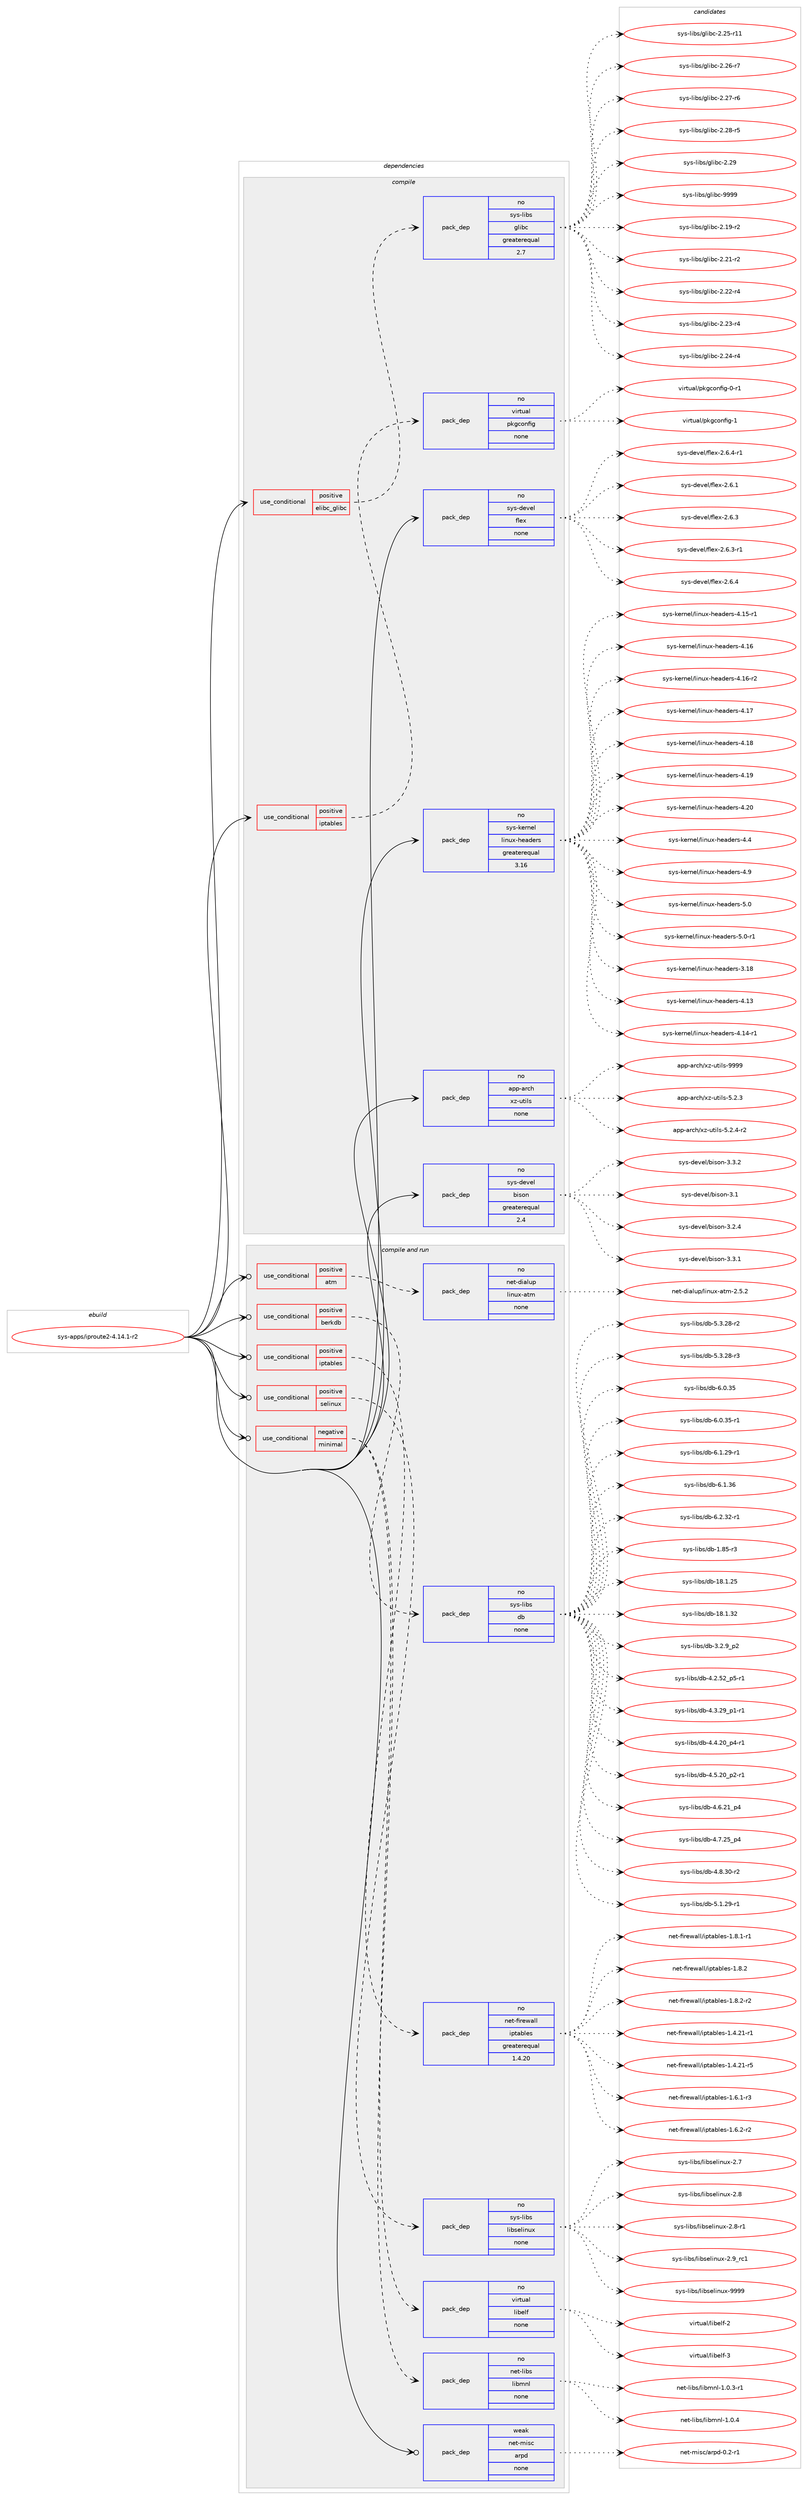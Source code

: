 digraph prolog {

# *************
# Graph options
# *************

newrank=true;
concentrate=true;
compound=true;
graph [rankdir=LR,fontname=Helvetica,fontsize=10,ranksep=1.5];#, ranksep=2.5, nodesep=0.2];
edge  [arrowhead=vee];
node  [fontname=Helvetica,fontsize=10];

# **********
# The ebuild
# **********

subgraph cluster_leftcol {
color=gray;
rank=same;
label=<<i>ebuild</i>>;
id [label="sys-apps/iproute2-4.14.1-r2", color=red, width=4, href="../sys-apps/iproute2-4.14.1-r2.svg"];
}

# ****************
# The dependencies
# ****************

subgraph cluster_midcol {
color=gray;
label=<<i>dependencies</i>>;
subgraph cluster_compile {
fillcolor="#eeeeee";
style=filled;
label=<<i>compile</i>>;
subgraph cond456322 {
dependency1711863 [label=<<TABLE BORDER="0" CELLBORDER="1" CELLSPACING="0" CELLPADDING="4"><TR><TD ROWSPAN="3" CELLPADDING="10">use_conditional</TD></TR><TR><TD>positive</TD></TR><TR><TD>elibc_glibc</TD></TR></TABLE>>, shape=none, color=red];
subgraph pack1227552 {
dependency1711864 [label=<<TABLE BORDER="0" CELLBORDER="1" CELLSPACING="0" CELLPADDING="4" WIDTH="220"><TR><TD ROWSPAN="6" CELLPADDING="30">pack_dep</TD></TR><TR><TD WIDTH="110">no</TD></TR><TR><TD>sys-libs</TD></TR><TR><TD>glibc</TD></TR><TR><TD>greaterequal</TD></TR><TR><TD>2.7</TD></TR></TABLE>>, shape=none, color=blue];
}
dependency1711863:e -> dependency1711864:w [weight=20,style="dashed",arrowhead="vee"];
}
id:e -> dependency1711863:w [weight=20,style="solid",arrowhead="vee"];
subgraph cond456323 {
dependency1711865 [label=<<TABLE BORDER="0" CELLBORDER="1" CELLSPACING="0" CELLPADDING="4"><TR><TD ROWSPAN="3" CELLPADDING="10">use_conditional</TD></TR><TR><TD>positive</TD></TR><TR><TD>iptables</TD></TR></TABLE>>, shape=none, color=red];
subgraph pack1227553 {
dependency1711866 [label=<<TABLE BORDER="0" CELLBORDER="1" CELLSPACING="0" CELLPADDING="4" WIDTH="220"><TR><TD ROWSPAN="6" CELLPADDING="30">pack_dep</TD></TR><TR><TD WIDTH="110">no</TD></TR><TR><TD>virtual</TD></TR><TR><TD>pkgconfig</TD></TR><TR><TD>none</TD></TR><TR><TD></TD></TR></TABLE>>, shape=none, color=blue];
}
dependency1711865:e -> dependency1711866:w [weight=20,style="dashed",arrowhead="vee"];
}
id:e -> dependency1711865:w [weight=20,style="solid",arrowhead="vee"];
subgraph pack1227554 {
dependency1711867 [label=<<TABLE BORDER="0" CELLBORDER="1" CELLSPACING="0" CELLPADDING="4" WIDTH="220"><TR><TD ROWSPAN="6" CELLPADDING="30">pack_dep</TD></TR><TR><TD WIDTH="110">no</TD></TR><TR><TD>app-arch</TD></TR><TR><TD>xz-utils</TD></TR><TR><TD>none</TD></TR><TR><TD></TD></TR></TABLE>>, shape=none, color=blue];
}
id:e -> dependency1711867:w [weight=20,style="solid",arrowhead="vee"];
subgraph pack1227555 {
dependency1711868 [label=<<TABLE BORDER="0" CELLBORDER="1" CELLSPACING="0" CELLPADDING="4" WIDTH="220"><TR><TD ROWSPAN="6" CELLPADDING="30">pack_dep</TD></TR><TR><TD WIDTH="110">no</TD></TR><TR><TD>sys-devel</TD></TR><TR><TD>bison</TD></TR><TR><TD>greaterequal</TD></TR><TR><TD>2.4</TD></TR></TABLE>>, shape=none, color=blue];
}
id:e -> dependency1711868:w [weight=20,style="solid",arrowhead="vee"];
subgraph pack1227556 {
dependency1711869 [label=<<TABLE BORDER="0" CELLBORDER="1" CELLSPACING="0" CELLPADDING="4" WIDTH="220"><TR><TD ROWSPAN="6" CELLPADDING="30">pack_dep</TD></TR><TR><TD WIDTH="110">no</TD></TR><TR><TD>sys-devel</TD></TR><TR><TD>flex</TD></TR><TR><TD>none</TD></TR><TR><TD></TD></TR></TABLE>>, shape=none, color=blue];
}
id:e -> dependency1711869:w [weight=20,style="solid",arrowhead="vee"];
subgraph pack1227557 {
dependency1711870 [label=<<TABLE BORDER="0" CELLBORDER="1" CELLSPACING="0" CELLPADDING="4" WIDTH="220"><TR><TD ROWSPAN="6" CELLPADDING="30">pack_dep</TD></TR><TR><TD WIDTH="110">no</TD></TR><TR><TD>sys-kernel</TD></TR><TR><TD>linux-headers</TD></TR><TR><TD>greaterequal</TD></TR><TR><TD>3.16</TD></TR></TABLE>>, shape=none, color=blue];
}
id:e -> dependency1711870:w [weight=20,style="solid",arrowhead="vee"];
}
subgraph cluster_compileandrun {
fillcolor="#eeeeee";
style=filled;
label=<<i>compile and run</i>>;
subgraph cond456324 {
dependency1711871 [label=<<TABLE BORDER="0" CELLBORDER="1" CELLSPACING="0" CELLPADDING="4"><TR><TD ROWSPAN="3" CELLPADDING="10">use_conditional</TD></TR><TR><TD>negative</TD></TR><TR><TD>minimal</TD></TR></TABLE>>, shape=none, color=red];
subgraph pack1227558 {
dependency1711872 [label=<<TABLE BORDER="0" CELLBORDER="1" CELLSPACING="0" CELLPADDING="4" WIDTH="220"><TR><TD ROWSPAN="6" CELLPADDING="30">pack_dep</TD></TR><TR><TD WIDTH="110">no</TD></TR><TR><TD>net-libs</TD></TR><TR><TD>libmnl</TD></TR><TR><TD>none</TD></TR><TR><TD></TD></TR></TABLE>>, shape=none, color=blue];
}
dependency1711871:e -> dependency1711872:w [weight=20,style="dashed",arrowhead="vee"];
subgraph pack1227559 {
dependency1711873 [label=<<TABLE BORDER="0" CELLBORDER="1" CELLSPACING="0" CELLPADDING="4" WIDTH="220"><TR><TD ROWSPAN="6" CELLPADDING="30">pack_dep</TD></TR><TR><TD WIDTH="110">no</TD></TR><TR><TD>virtual</TD></TR><TR><TD>libelf</TD></TR><TR><TD>none</TD></TR><TR><TD></TD></TR></TABLE>>, shape=none, color=blue];
}
dependency1711871:e -> dependency1711873:w [weight=20,style="dashed",arrowhead="vee"];
}
id:e -> dependency1711871:w [weight=20,style="solid",arrowhead="odotvee"];
subgraph cond456325 {
dependency1711874 [label=<<TABLE BORDER="0" CELLBORDER="1" CELLSPACING="0" CELLPADDING="4"><TR><TD ROWSPAN="3" CELLPADDING="10">use_conditional</TD></TR><TR><TD>positive</TD></TR><TR><TD>atm</TD></TR></TABLE>>, shape=none, color=red];
subgraph pack1227560 {
dependency1711875 [label=<<TABLE BORDER="0" CELLBORDER="1" CELLSPACING="0" CELLPADDING="4" WIDTH="220"><TR><TD ROWSPAN="6" CELLPADDING="30">pack_dep</TD></TR><TR><TD WIDTH="110">no</TD></TR><TR><TD>net-dialup</TD></TR><TR><TD>linux-atm</TD></TR><TR><TD>none</TD></TR><TR><TD></TD></TR></TABLE>>, shape=none, color=blue];
}
dependency1711874:e -> dependency1711875:w [weight=20,style="dashed",arrowhead="vee"];
}
id:e -> dependency1711874:w [weight=20,style="solid",arrowhead="odotvee"];
subgraph cond456326 {
dependency1711876 [label=<<TABLE BORDER="0" CELLBORDER="1" CELLSPACING="0" CELLPADDING="4"><TR><TD ROWSPAN="3" CELLPADDING="10">use_conditional</TD></TR><TR><TD>positive</TD></TR><TR><TD>berkdb</TD></TR></TABLE>>, shape=none, color=red];
subgraph pack1227561 {
dependency1711877 [label=<<TABLE BORDER="0" CELLBORDER="1" CELLSPACING="0" CELLPADDING="4" WIDTH="220"><TR><TD ROWSPAN="6" CELLPADDING="30">pack_dep</TD></TR><TR><TD WIDTH="110">no</TD></TR><TR><TD>sys-libs</TD></TR><TR><TD>db</TD></TR><TR><TD>none</TD></TR><TR><TD></TD></TR></TABLE>>, shape=none, color=blue];
}
dependency1711876:e -> dependency1711877:w [weight=20,style="dashed",arrowhead="vee"];
}
id:e -> dependency1711876:w [weight=20,style="solid",arrowhead="odotvee"];
subgraph cond456327 {
dependency1711878 [label=<<TABLE BORDER="0" CELLBORDER="1" CELLSPACING="0" CELLPADDING="4"><TR><TD ROWSPAN="3" CELLPADDING="10">use_conditional</TD></TR><TR><TD>positive</TD></TR><TR><TD>iptables</TD></TR></TABLE>>, shape=none, color=red];
subgraph pack1227562 {
dependency1711879 [label=<<TABLE BORDER="0" CELLBORDER="1" CELLSPACING="0" CELLPADDING="4" WIDTH="220"><TR><TD ROWSPAN="6" CELLPADDING="30">pack_dep</TD></TR><TR><TD WIDTH="110">no</TD></TR><TR><TD>net-firewall</TD></TR><TR><TD>iptables</TD></TR><TR><TD>greaterequal</TD></TR><TR><TD>1.4.20</TD></TR></TABLE>>, shape=none, color=blue];
}
dependency1711878:e -> dependency1711879:w [weight=20,style="dashed",arrowhead="vee"];
}
id:e -> dependency1711878:w [weight=20,style="solid",arrowhead="odotvee"];
subgraph cond456328 {
dependency1711880 [label=<<TABLE BORDER="0" CELLBORDER="1" CELLSPACING="0" CELLPADDING="4"><TR><TD ROWSPAN="3" CELLPADDING="10">use_conditional</TD></TR><TR><TD>positive</TD></TR><TR><TD>selinux</TD></TR></TABLE>>, shape=none, color=red];
subgraph pack1227563 {
dependency1711881 [label=<<TABLE BORDER="0" CELLBORDER="1" CELLSPACING="0" CELLPADDING="4" WIDTH="220"><TR><TD ROWSPAN="6" CELLPADDING="30">pack_dep</TD></TR><TR><TD WIDTH="110">no</TD></TR><TR><TD>sys-libs</TD></TR><TR><TD>libselinux</TD></TR><TR><TD>none</TD></TR><TR><TD></TD></TR></TABLE>>, shape=none, color=blue];
}
dependency1711880:e -> dependency1711881:w [weight=20,style="dashed",arrowhead="vee"];
}
id:e -> dependency1711880:w [weight=20,style="solid",arrowhead="odotvee"];
subgraph pack1227564 {
dependency1711882 [label=<<TABLE BORDER="0" CELLBORDER="1" CELLSPACING="0" CELLPADDING="4" WIDTH="220"><TR><TD ROWSPAN="6" CELLPADDING="30">pack_dep</TD></TR><TR><TD WIDTH="110">weak</TD></TR><TR><TD>net-misc</TD></TR><TR><TD>arpd</TD></TR><TR><TD>none</TD></TR><TR><TD></TD></TR></TABLE>>, shape=none, color=blue];
}
id:e -> dependency1711882:w [weight=20,style="solid",arrowhead="odotvee"];
}
subgraph cluster_run {
fillcolor="#eeeeee";
style=filled;
label=<<i>run</i>>;
}
}

# **************
# The candidates
# **************

subgraph cluster_choices {
rank=same;
color=gray;
label=<<i>candidates</i>>;

subgraph choice1227552 {
color=black;
nodesep=1;
choice115121115451081059811547103108105989945504649574511450 [label="sys-libs/glibc-2.19-r2", color=red, width=4,href="../sys-libs/glibc-2.19-r2.svg"];
choice115121115451081059811547103108105989945504650494511450 [label="sys-libs/glibc-2.21-r2", color=red, width=4,href="../sys-libs/glibc-2.21-r2.svg"];
choice115121115451081059811547103108105989945504650504511452 [label="sys-libs/glibc-2.22-r4", color=red, width=4,href="../sys-libs/glibc-2.22-r4.svg"];
choice115121115451081059811547103108105989945504650514511452 [label="sys-libs/glibc-2.23-r4", color=red, width=4,href="../sys-libs/glibc-2.23-r4.svg"];
choice115121115451081059811547103108105989945504650524511452 [label="sys-libs/glibc-2.24-r4", color=red, width=4,href="../sys-libs/glibc-2.24-r4.svg"];
choice11512111545108105981154710310810598994550465053451144949 [label="sys-libs/glibc-2.25-r11", color=red, width=4,href="../sys-libs/glibc-2.25-r11.svg"];
choice115121115451081059811547103108105989945504650544511455 [label="sys-libs/glibc-2.26-r7", color=red, width=4,href="../sys-libs/glibc-2.26-r7.svg"];
choice115121115451081059811547103108105989945504650554511454 [label="sys-libs/glibc-2.27-r6", color=red, width=4,href="../sys-libs/glibc-2.27-r6.svg"];
choice115121115451081059811547103108105989945504650564511453 [label="sys-libs/glibc-2.28-r5", color=red, width=4,href="../sys-libs/glibc-2.28-r5.svg"];
choice11512111545108105981154710310810598994550465057 [label="sys-libs/glibc-2.29", color=red, width=4,href="../sys-libs/glibc-2.29.svg"];
choice11512111545108105981154710310810598994557575757 [label="sys-libs/glibc-9999", color=red, width=4,href="../sys-libs/glibc-9999.svg"];
dependency1711864:e -> choice115121115451081059811547103108105989945504649574511450:w [style=dotted,weight="100"];
dependency1711864:e -> choice115121115451081059811547103108105989945504650494511450:w [style=dotted,weight="100"];
dependency1711864:e -> choice115121115451081059811547103108105989945504650504511452:w [style=dotted,weight="100"];
dependency1711864:e -> choice115121115451081059811547103108105989945504650514511452:w [style=dotted,weight="100"];
dependency1711864:e -> choice115121115451081059811547103108105989945504650524511452:w [style=dotted,weight="100"];
dependency1711864:e -> choice11512111545108105981154710310810598994550465053451144949:w [style=dotted,weight="100"];
dependency1711864:e -> choice115121115451081059811547103108105989945504650544511455:w [style=dotted,weight="100"];
dependency1711864:e -> choice115121115451081059811547103108105989945504650554511454:w [style=dotted,weight="100"];
dependency1711864:e -> choice115121115451081059811547103108105989945504650564511453:w [style=dotted,weight="100"];
dependency1711864:e -> choice11512111545108105981154710310810598994550465057:w [style=dotted,weight="100"];
dependency1711864:e -> choice11512111545108105981154710310810598994557575757:w [style=dotted,weight="100"];
}
subgraph choice1227553 {
color=black;
nodesep=1;
choice11810511411611797108471121071039911111010210510345484511449 [label="virtual/pkgconfig-0-r1", color=red, width=4,href="../virtual/pkgconfig-0-r1.svg"];
choice1181051141161179710847112107103991111101021051034549 [label="virtual/pkgconfig-1", color=red, width=4,href="../virtual/pkgconfig-1.svg"];
dependency1711866:e -> choice11810511411611797108471121071039911111010210510345484511449:w [style=dotted,weight="100"];
dependency1711866:e -> choice1181051141161179710847112107103991111101021051034549:w [style=dotted,weight="100"];
}
subgraph choice1227554 {
color=black;
nodesep=1;
choice971121124597114991044712012245117116105108115455346504651 [label="app-arch/xz-utils-5.2.3", color=red, width=4,href="../app-arch/xz-utils-5.2.3.svg"];
choice9711211245971149910447120122451171161051081154553465046524511450 [label="app-arch/xz-utils-5.2.4-r2", color=red, width=4,href="../app-arch/xz-utils-5.2.4-r2.svg"];
choice9711211245971149910447120122451171161051081154557575757 [label="app-arch/xz-utils-9999", color=red, width=4,href="../app-arch/xz-utils-9999.svg"];
dependency1711867:e -> choice971121124597114991044712012245117116105108115455346504651:w [style=dotted,weight="100"];
dependency1711867:e -> choice9711211245971149910447120122451171161051081154553465046524511450:w [style=dotted,weight="100"];
dependency1711867:e -> choice9711211245971149910447120122451171161051081154557575757:w [style=dotted,weight="100"];
}
subgraph choice1227555 {
color=black;
nodesep=1;
choice11512111545100101118101108479810511511111045514649 [label="sys-devel/bison-3.1", color=red, width=4,href="../sys-devel/bison-3.1.svg"];
choice115121115451001011181011084798105115111110455146504652 [label="sys-devel/bison-3.2.4", color=red, width=4,href="../sys-devel/bison-3.2.4.svg"];
choice115121115451001011181011084798105115111110455146514649 [label="sys-devel/bison-3.3.1", color=red, width=4,href="../sys-devel/bison-3.3.1.svg"];
choice115121115451001011181011084798105115111110455146514650 [label="sys-devel/bison-3.3.2", color=red, width=4,href="../sys-devel/bison-3.3.2.svg"];
dependency1711868:e -> choice11512111545100101118101108479810511511111045514649:w [style=dotted,weight="100"];
dependency1711868:e -> choice115121115451001011181011084798105115111110455146504652:w [style=dotted,weight="100"];
dependency1711868:e -> choice115121115451001011181011084798105115111110455146514649:w [style=dotted,weight="100"];
dependency1711868:e -> choice115121115451001011181011084798105115111110455146514650:w [style=dotted,weight="100"];
}
subgraph choice1227556 {
color=black;
nodesep=1;
choice1151211154510010111810110847102108101120455046544649 [label="sys-devel/flex-2.6.1", color=red, width=4,href="../sys-devel/flex-2.6.1.svg"];
choice1151211154510010111810110847102108101120455046544651 [label="sys-devel/flex-2.6.3", color=red, width=4,href="../sys-devel/flex-2.6.3.svg"];
choice11512111545100101118101108471021081011204550465446514511449 [label="sys-devel/flex-2.6.3-r1", color=red, width=4,href="../sys-devel/flex-2.6.3-r1.svg"];
choice1151211154510010111810110847102108101120455046544652 [label="sys-devel/flex-2.6.4", color=red, width=4,href="../sys-devel/flex-2.6.4.svg"];
choice11512111545100101118101108471021081011204550465446524511449 [label="sys-devel/flex-2.6.4-r1", color=red, width=4,href="../sys-devel/flex-2.6.4-r1.svg"];
dependency1711869:e -> choice1151211154510010111810110847102108101120455046544649:w [style=dotted,weight="100"];
dependency1711869:e -> choice1151211154510010111810110847102108101120455046544651:w [style=dotted,weight="100"];
dependency1711869:e -> choice11512111545100101118101108471021081011204550465446514511449:w [style=dotted,weight="100"];
dependency1711869:e -> choice1151211154510010111810110847102108101120455046544652:w [style=dotted,weight="100"];
dependency1711869:e -> choice11512111545100101118101108471021081011204550465446524511449:w [style=dotted,weight="100"];
}
subgraph choice1227557 {
color=black;
nodesep=1;
choice115121115451071011141101011084710810511011712045104101971001011141154551464956 [label="sys-kernel/linux-headers-3.18", color=red, width=4,href="../sys-kernel/linux-headers-3.18.svg"];
choice115121115451071011141101011084710810511011712045104101971001011141154552464951 [label="sys-kernel/linux-headers-4.13", color=red, width=4,href="../sys-kernel/linux-headers-4.13.svg"];
choice1151211154510710111411010110847108105110117120451041019710010111411545524649524511449 [label="sys-kernel/linux-headers-4.14-r1", color=red, width=4,href="../sys-kernel/linux-headers-4.14-r1.svg"];
choice1151211154510710111411010110847108105110117120451041019710010111411545524649534511449 [label="sys-kernel/linux-headers-4.15-r1", color=red, width=4,href="../sys-kernel/linux-headers-4.15-r1.svg"];
choice115121115451071011141101011084710810511011712045104101971001011141154552464954 [label="sys-kernel/linux-headers-4.16", color=red, width=4,href="../sys-kernel/linux-headers-4.16.svg"];
choice1151211154510710111411010110847108105110117120451041019710010111411545524649544511450 [label="sys-kernel/linux-headers-4.16-r2", color=red, width=4,href="../sys-kernel/linux-headers-4.16-r2.svg"];
choice115121115451071011141101011084710810511011712045104101971001011141154552464955 [label="sys-kernel/linux-headers-4.17", color=red, width=4,href="../sys-kernel/linux-headers-4.17.svg"];
choice115121115451071011141101011084710810511011712045104101971001011141154552464956 [label="sys-kernel/linux-headers-4.18", color=red, width=4,href="../sys-kernel/linux-headers-4.18.svg"];
choice115121115451071011141101011084710810511011712045104101971001011141154552464957 [label="sys-kernel/linux-headers-4.19", color=red, width=4,href="../sys-kernel/linux-headers-4.19.svg"];
choice115121115451071011141101011084710810511011712045104101971001011141154552465048 [label="sys-kernel/linux-headers-4.20", color=red, width=4,href="../sys-kernel/linux-headers-4.20.svg"];
choice1151211154510710111411010110847108105110117120451041019710010111411545524652 [label="sys-kernel/linux-headers-4.4", color=red, width=4,href="../sys-kernel/linux-headers-4.4.svg"];
choice1151211154510710111411010110847108105110117120451041019710010111411545524657 [label="sys-kernel/linux-headers-4.9", color=red, width=4,href="../sys-kernel/linux-headers-4.9.svg"];
choice1151211154510710111411010110847108105110117120451041019710010111411545534648 [label="sys-kernel/linux-headers-5.0", color=red, width=4,href="../sys-kernel/linux-headers-5.0.svg"];
choice11512111545107101114110101108471081051101171204510410197100101114115455346484511449 [label="sys-kernel/linux-headers-5.0-r1", color=red, width=4,href="../sys-kernel/linux-headers-5.0-r1.svg"];
dependency1711870:e -> choice115121115451071011141101011084710810511011712045104101971001011141154551464956:w [style=dotted,weight="100"];
dependency1711870:e -> choice115121115451071011141101011084710810511011712045104101971001011141154552464951:w [style=dotted,weight="100"];
dependency1711870:e -> choice1151211154510710111411010110847108105110117120451041019710010111411545524649524511449:w [style=dotted,weight="100"];
dependency1711870:e -> choice1151211154510710111411010110847108105110117120451041019710010111411545524649534511449:w [style=dotted,weight="100"];
dependency1711870:e -> choice115121115451071011141101011084710810511011712045104101971001011141154552464954:w [style=dotted,weight="100"];
dependency1711870:e -> choice1151211154510710111411010110847108105110117120451041019710010111411545524649544511450:w [style=dotted,weight="100"];
dependency1711870:e -> choice115121115451071011141101011084710810511011712045104101971001011141154552464955:w [style=dotted,weight="100"];
dependency1711870:e -> choice115121115451071011141101011084710810511011712045104101971001011141154552464956:w [style=dotted,weight="100"];
dependency1711870:e -> choice115121115451071011141101011084710810511011712045104101971001011141154552464957:w [style=dotted,weight="100"];
dependency1711870:e -> choice115121115451071011141101011084710810511011712045104101971001011141154552465048:w [style=dotted,weight="100"];
dependency1711870:e -> choice1151211154510710111411010110847108105110117120451041019710010111411545524652:w [style=dotted,weight="100"];
dependency1711870:e -> choice1151211154510710111411010110847108105110117120451041019710010111411545524657:w [style=dotted,weight="100"];
dependency1711870:e -> choice1151211154510710111411010110847108105110117120451041019710010111411545534648:w [style=dotted,weight="100"];
dependency1711870:e -> choice11512111545107101114110101108471081051101171204510410197100101114115455346484511449:w [style=dotted,weight="100"];
}
subgraph choice1227558 {
color=black;
nodesep=1;
choice110101116451081059811547108105981091101084549464846514511449 [label="net-libs/libmnl-1.0.3-r1", color=red, width=4,href="../net-libs/libmnl-1.0.3-r1.svg"];
choice11010111645108105981154710810598109110108454946484652 [label="net-libs/libmnl-1.0.4", color=red, width=4,href="../net-libs/libmnl-1.0.4.svg"];
dependency1711872:e -> choice110101116451081059811547108105981091101084549464846514511449:w [style=dotted,weight="100"];
dependency1711872:e -> choice11010111645108105981154710810598109110108454946484652:w [style=dotted,weight="100"];
}
subgraph choice1227559 {
color=black;
nodesep=1;
choice1181051141161179710847108105981011081024550 [label="virtual/libelf-2", color=red, width=4,href="../virtual/libelf-2.svg"];
choice1181051141161179710847108105981011081024551 [label="virtual/libelf-3", color=red, width=4,href="../virtual/libelf-3.svg"];
dependency1711873:e -> choice1181051141161179710847108105981011081024550:w [style=dotted,weight="100"];
dependency1711873:e -> choice1181051141161179710847108105981011081024551:w [style=dotted,weight="100"];
}
subgraph choice1227560 {
color=black;
nodesep=1;
choice1101011164510010597108117112471081051101171204597116109455046534650 [label="net-dialup/linux-atm-2.5.2", color=red, width=4,href="../net-dialup/linux-atm-2.5.2.svg"];
dependency1711875:e -> choice1101011164510010597108117112471081051101171204597116109455046534650:w [style=dotted,weight="100"];
}
subgraph choice1227561 {
color=black;
nodesep=1;
choice1151211154510810598115471009845494656534511451 [label="sys-libs/db-1.85-r3", color=red, width=4,href="../sys-libs/db-1.85-r3.svg"];
choice115121115451081059811547100984549564649465053 [label="sys-libs/db-18.1.25", color=red, width=4,href="../sys-libs/db-18.1.25.svg"];
choice115121115451081059811547100984549564649465150 [label="sys-libs/db-18.1.32", color=red, width=4,href="../sys-libs/db-18.1.32.svg"];
choice115121115451081059811547100984551465046579511250 [label="sys-libs/db-3.2.9_p2", color=red, width=4,href="../sys-libs/db-3.2.9_p2.svg"];
choice115121115451081059811547100984552465046535095112534511449 [label="sys-libs/db-4.2.52_p5-r1", color=red, width=4,href="../sys-libs/db-4.2.52_p5-r1.svg"];
choice115121115451081059811547100984552465146505795112494511449 [label="sys-libs/db-4.3.29_p1-r1", color=red, width=4,href="../sys-libs/db-4.3.29_p1-r1.svg"];
choice115121115451081059811547100984552465246504895112524511449 [label="sys-libs/db-4.4.20_p4-r1", color=red, width=4,href="../sys-libs/db-4.4.20_p4-r1.svg"];
choice115121115451081059811547100984552465346504895112504511449 [label="sys-libs/db-4.5.20_p2-r1", color=red, width=4,href="../sys-libs/db-4.5.20_p2-r1.svg"];
choice11512111545108105981154710098455246544650499511252 [label="sys-libs/db-4.6.21_p4", color=red, width=4,href="../sys-libs/db-4.6.21_p4.svg"];
choice11512111545108105981154710098455246554650539511252 [label="sys-libs/db-4.7.25_p4", color=red, width=4,href="../sys-libs/db-4.7.25_p4.svg"];
choice11512111545108105981154710098455246564651484511450 [label="sys-libs/db-4.8.30-r2", color=red, width=4,href="../sys-libs/db-4.8.30-r2.svg"];
choice11512111545108105981154710098455346494650574511449 [label="sys-libs/db-5.1.29-r1", color=red, width=4,href="../sys-libs/db-5.1.29-r1.svg"];
choice11512111545108105981154710098455346514650564511450 [label="sys-libs/db-5.3.28-r2", color=red, width=4,href="../sys-libs/db-5.3.28-r2.svg"];
choice11512111545108105981154710098455346514650564511451 [label="sys-libs/db-5.3.28-r3", color=red, width=4,href="../sys-libs/db-5.3.28-r3.svg"];
choice1151211154510810598115471009845544648465153 [label="sys-libs/db-6.0.35", color=red, width=4,href="../sys-libs/db-6.0.35.svg"];
choice11512111545108105981154710098455446484651534511449 [label="sys-libs/db-6.0.35-r1", color=red, width=4,href="../sys-libs/db-6.0.35-r1.svg"];
choice11512111545108105981154710098455446494650574511449 [label="sys-libs/db-6.1.29-r1", color=red, width=4,href="../sys-libs/db-6.1.29-r1.svg"];
choice1151211154510810598115471009845544649465154 [label="sys-libs/db-6.1.36", color=red, width=4,href="../sys-libs/db-6.1.36.svg"];
choice11512111545108105981154710098455446504651504511449 [label="sys-libs/db-6.2.32-r1", color=red, width=4,href="../sys-libs/db-6.2.32-r1.svg"];
dependency1711877:e -> choice1151211154510810598115471009845494656534511451:w [style=dotted,weight="100"];
dependency1711877:e -> choice115121115451081059811547100984549564649465053:w [style=dotted,weight="100"];
dependency1711877:e -> choice115121115451081059811547100984549564649465150:w [style=dotted,weight="100"];
dependency1711877:e -> choice115121115451081059811547100984551465046579511250:w [style=dotted,weight="100"];
dependency1711877:e -> choice115121115451081059811547100984552465046535095112534511449:w [style=dotted,weight="100"];
dependency1711877:e -> choice115121115451081059811547100984552465146505795112494511449:w [style=dotted,weight="100"];
dependency1711877:e -> choice115121115451081059811547100984552465246504895112524511449:w [style=dotted,weight="100"];
dependency1711877:e -> choice115121115451081059811547100984552465346504895112504511449:w [style=dotted,weight="100"];
dependency1711877:e -> choice11512111545108105981154710098455246544650499511252:w [style=dotted,weight="100"];
dependency1711877:e -> choice11512111545108105981154710098455246554650539511252:w [style=dotted,weight="100"];
dependency1711877:e -> choice11512111545108105981154710098455246564651484511450:w [style=dotted,weight="100"];
dependency1711877:e -> choice11512111545108105981154710098455346494650574511449:w [style=dotted,weight="100"];
dependency1711877:e -> choice11512111545108105981154710098455346514650564511450:w [style=dotted,weight="100"];
dependency1711877:e -> choice11512111545108105981154710098455346514650564511451:w [style=dotted,weight="100"];
dependency1711877:e -> choice1151211154510810598115471009845544648465153:w [style=dotted,weight="100"];
dependency1711877:e -> choice11512111545108105981154710098455446484651534511449:w [style=dotted,weight="100"];
dependency1711877:e -> choice11512111545108105981154710098455446494650574511449:w [style=dotted,weight="100"];
dependency1711877:e -> choice1151211154510810598115471009845544649465154:w [style=dotted,weight="100"];
dependency1711877:e -> choice11512111545108105981154710098455446504651504511449:w [style=dotted,weight="100"];
}
subgraph choice1227562 {
color=black;
nodesep=1;
choice1101011164510210511410111997108108471051121169798108101115454946524650494511449 [label="net-firewall/iptables-1.4.21-r1", color=red, width=4,href="../net-firewall/iptables-1.4.21-r1.svg"];
choice1101011164510210511410111997108108471051121169798108101115454946524650494511453 [label="net-firewall/iptables-1.4.21-r5", color=red, width=4,href="../net-firewall/iptables-1.4.21-r5.svg"];
choice11010111645102105114101119971081084710511211697981081011154549465446494511451 [label="net-firewall/iptables-1.6.1-r3", color=red, width=4,href="../net-firewall/iptables-1.6.1-r3.svg"];
choice11010111645102105114101119971081084710511211697981081011154549465446504511450 [label="net-firewall/iptables-1.6.2-r2", color=red, width=4,href="../net-firewall/iptables-1.6.2-r2.svg"];
choice11010111645102105114101119971081084710511211697981081011154549465646494511449 [label="net-firewall/iptables-1.8.1-r1", color=red, width=4,href="../net-firewall/iptables-1.8.1-r1.svg"];
choice1101011164510210511410111997108108471051121169798108101115454946564650 [label="net-firewall/iptables-1.8.2", color=red, width=4,href="../net-firewall/iptables-1.8.2.svg"];
choice11010111645102105114101119971081084710511211697981081011154549465646504511450 [label="net-firewall/iptables-1.8.2-r2", color=red, width=4,href="../net-firewall/iptables-1.8.2-r2.svg"];
dependency1711879:e -> choice1101011164510210511410111997108108471051121169798108101115454946524650494511449:w [style=dotted,weight="100"];
dependency1711879:e -> choice1101011164510210511410111997108108471051121169798108101115454946524650494511453:w [style=dotted,weight="100"];
dependency1711879:e -> choice11010111645102105114101119971081084710511211697981081011154549465446494511451:w [style=dotted,weight="100"];
dependency1711879:e -> choice11010111645102105114101119971081084710511211697981081011154549465446504511450:w [style=dotted,weight="100"];
dependency1711879:e -> choice11010111645102105114101119971081084710511211697981081011154549465646494511449:w [style=dotted,weight="100"];
dependency1711879:e -> choice1101011164510210511410111997108108471051121169798108101115454946564650:w [style=dotted,weight="100"];
dependency1711879:e -> choice11010111645102105114101119971081084710511211697981081011154549465646504511450:w [style=dotted,weight="100"];
}
subgraph choice1227563 {
color=black;
nodesep=1;
choice1151211154510810598115471081059811510110810511011712045504655 [label="sys-libs/libselinux-2.7", color=red, width=4,href="../sys-libs/libselinux-2.7.svg"];
choice1151211154510810598115471081059811510110810511011712045504656 [label="sys-libs/libselinux-2.8", color=red, width=4,href="../sys-libs/libselinux-2.8.svg"];
choice11512111545108105981154710810598115101108105110117120455046564511449 [label="sys-libs/libselinux-2.8-r1", color=red, width=4,href="../sys-libs/libselinux-2.8-r1.svg"];
choice1151211154510810598115471081059811510110810511011712045504657951149949 [label="sys-libs/libselinux-2.9_rc1", color=red, width=4,href="../sys-libs/libselinux-2.9_rc1.svg"];
choice115121115451081059811547108105981151011081051101171204557575757 [label="sys-libs/libselinux-9999", color=red, width=4,href="../sys-libs/libselinux-9999.svg"];
dependency1711881:e -> choice1151211154510810598115471081059811510110810511011712045504655:w [style=dotted,weight="100"];
dependency1711881:e -> choice1151211154510810598115471081059811510110810511011712045504656:w [style=dotted,weight="100"];
dependency1711881:e -> choice11512111545108105981154710810598115101108105110117120455046564511449:w [style=dotted,weight="100"];
dependency1711881:e -> choice1151211154510810598115471081059811510110810511011712045504657951149949:w [style=dotted,weight="100"];
dependency1711881:e -> choice115121115451081059811547108105981151011081051101171204557575757:w [style=dotted,weight="100"];
}
subgraph choice1227564 {
color=black;
nodesep=1;
choice11010111645109105115994797114112100454846504511449 [label="net-misc/arpd-0.2-r1", color=red, width=4,href="../net-misc/arpd-0.2-r1.svg"];
dependency1711882:e -> choice11010111645109105115994797114112100454846504511449:w [style=dotted,weight="100"];
}
}

}
